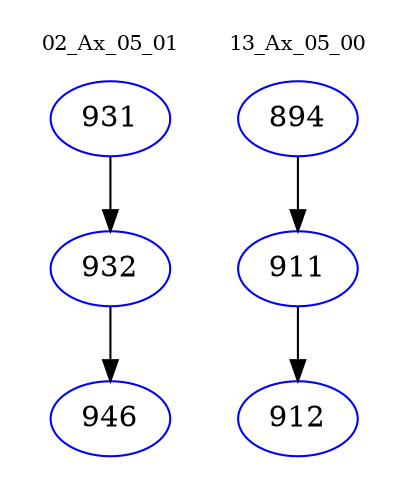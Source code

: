 digraph{
subgraph cluster_0 {
color = white
label = "02_Ax_05_01";
fontsize=10;
T0_931 [label="931", color="blue"]
T0_931 -> T0_932 [color="black"]
T0_932 [label="932", color="blue"]
T0_932 -> T0_946 [color="black"]
T0_946 [label="946", color="blue"]
}
subgraph cluster_1 {
color = white
label = "13_Ax_05_00";
fontsize=10;
T1_894 [label="894", color="blue"]
T1_894 -> T1_911 [color="black"]
T1_911 [label="911", color="blue"]
T1_911 -> T1_912 [color="black"]
T1_912 [label="912", color="blue"]
}
}
